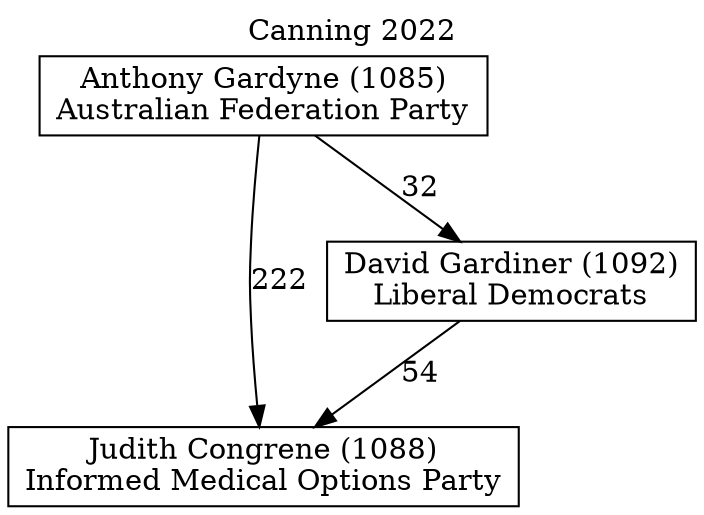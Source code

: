 // House preference flow
digraph "Judith Congrene (1088)_Canning_2022" {
	graph [label="Canning 2022" labelloc=t mclimit=10]
	node [shape=box]
	"Judith Congrene (1088)" [label="Judith Congrene (1088)
Informed Medical Options Party"]
	"Anthony Gardyne (1085)" [label="Anthony Gardyne (1085)
Australian Federation Party"]
	"David Gardiner (1092)" [label="David Gardiner (1092)
Liberal Democrats"]
	"David Gardiner (1092)" -> "Judith Congrene (1088)" [label=54]
	"Anthony Gardyne (1085)" -> "David Gardiner (1092)" [label=32]
	"Anthony Gardyne (1085)" -> "Judith Congrene (1088)" [label=222]
}
